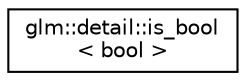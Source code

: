 digraph "Graphical Class Hierarchy"
{
  edge [fontname="Helvetica",fontsize="10",labelfontname="Helvetica",labelfontsize="10"];
  node [fontname="Helvetica",fontsize="10",shape=record];
  rankdir="LR";
  Node1 [label="glm::detail::is_bool\l\< bool \>",height=0.2,width=0.4,color="black", fillcolor="white", style="filled",URL="$structglm_1_1detail_1_1is__bool_3_01bool_01_4.html"];
}
